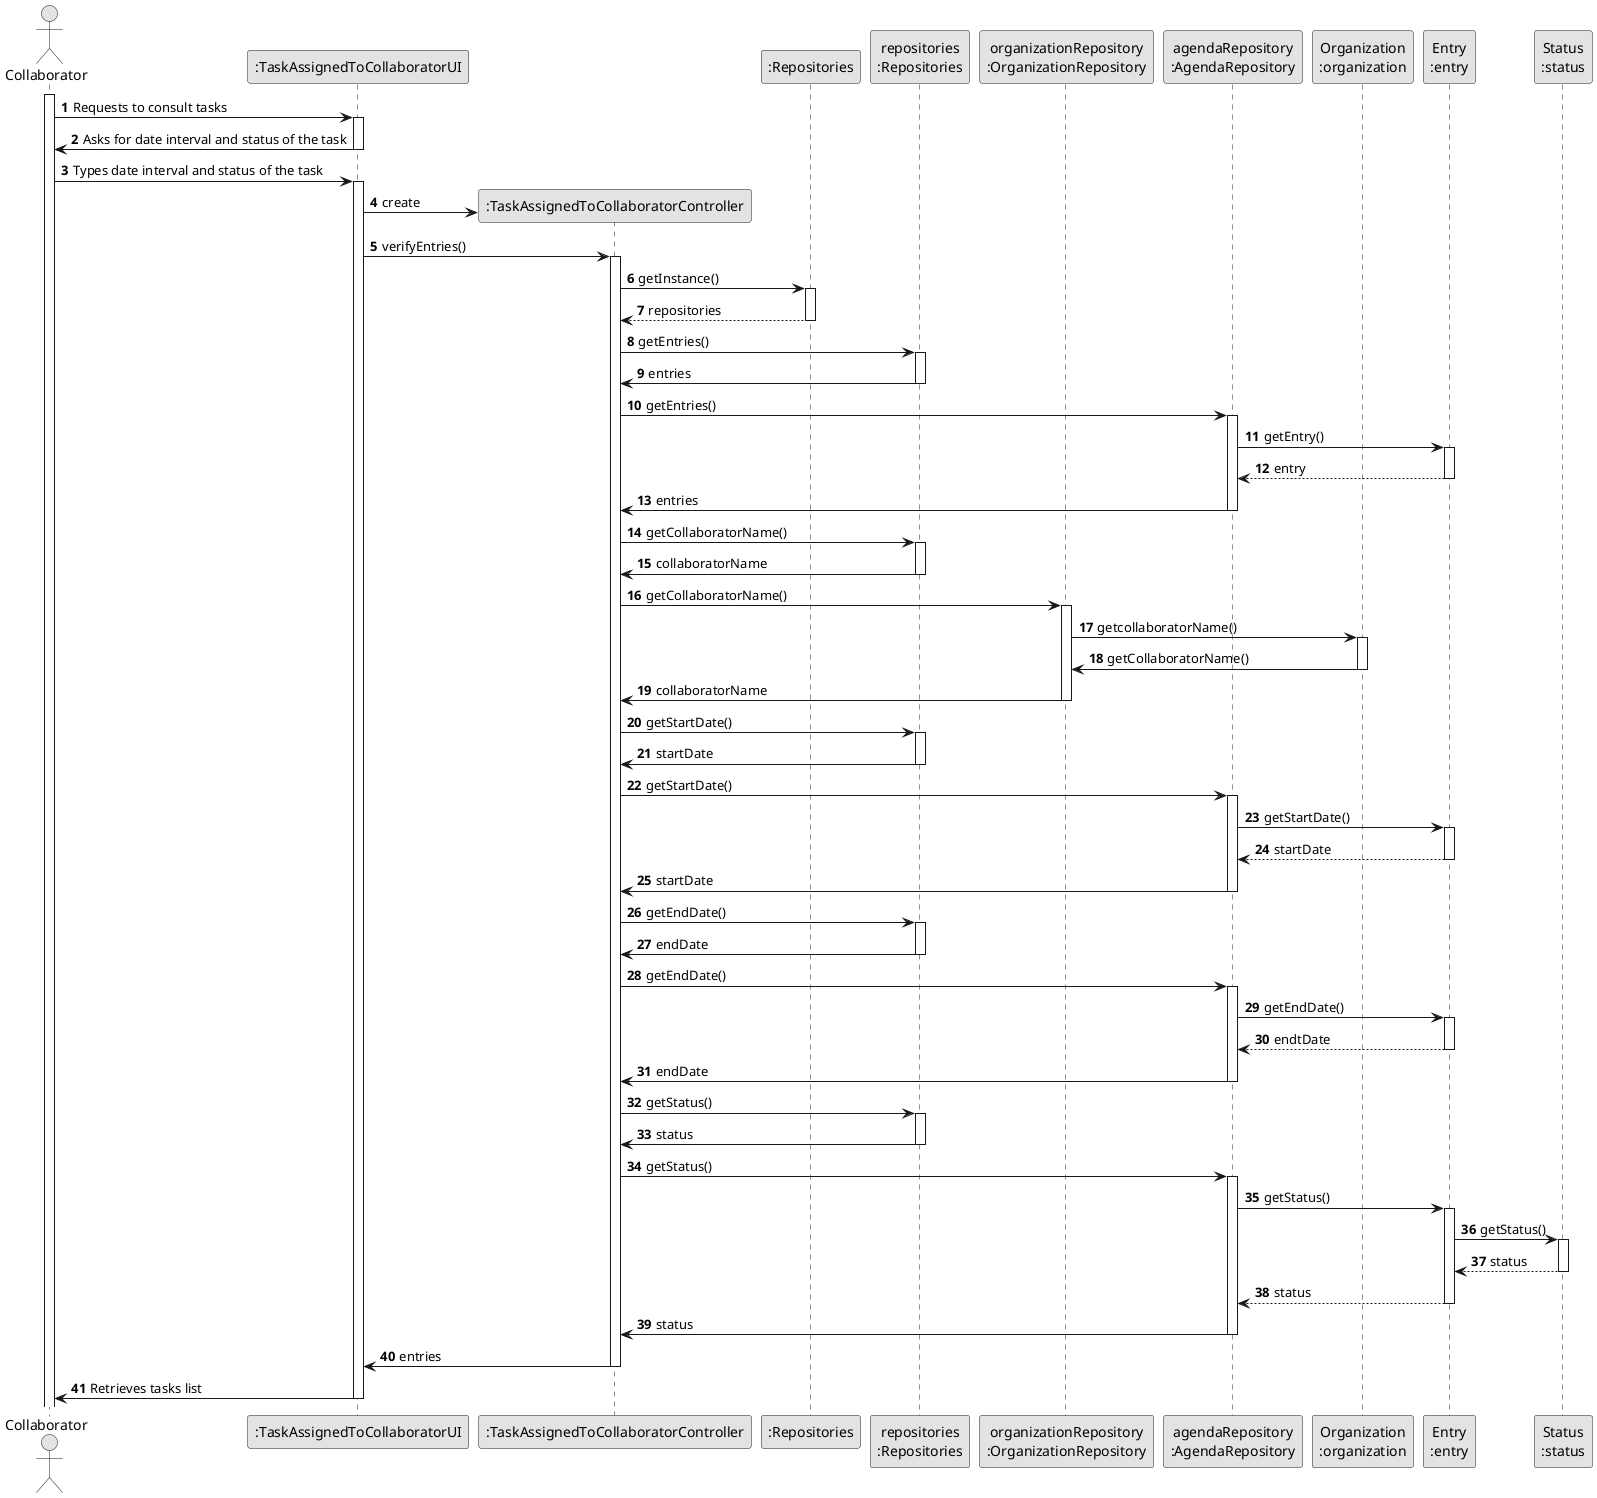 @startuml
skinparam monochrome true
skinparam packageStyle rectangle
skinparam shadowing false

autonumber

'hide footbox
actor "Collaborator" as EMP
participant ":TaskAssignedToCollaboratorUI" as UI
participant ":TaskAssignedToCollaboratorController" as CTRL
participant ":Repositories" as RepositorySingleton
participant "repositories\n:Repositories" as REP
participant "organizationRepository\n:OrganizationRepository" as OrganizationRepository
participant "agendaRepository\n:AgendaRepository" as AgendaRepository
participant "Organization\n:organization" as Organization
participant "Entry\n:entry" as Entry
participant "Status\n:status" as Status
activate EMP

    EMP -> UI : Requests to consult tasks
    activate UI

        UI -> EMP : Asks for date interval and status of the task
    deactivate UI

    EMP -> UI : Types date interval and status of the task
    activate UI

        UI -> CTRL** : create

            UI -> CTRL : verifyEntries()
            activate CTRL

                CTRL -> RepositorySingleton : getInstance()
                activate RepositorySingleton

                    RepositorySingleton --> CTRL : repositories
                deactivate RepositorySingleton

                CTRL -> REP : getEntries()
                activate REP

                    REP -> CTRL: entries
                deactivate REP

                CTRL -> AgendaRepository : getEntries()
                activate AgendaRepository

                    AgendaRepository -> Entry : getEntry()
                    activate Entry

                        Entry --> AgendaRepository : entry
                        deactivate Entry
                    AgendaRepository -> CTRL: entries
                deactivate AgendaRepository

                CTRL -> REP : getCollaboratorName()
                activate REP

                    REP -> CTRL: collaboratorName
                deactivate REP
                CTRL -> OrganizationRepository : getCollaboratorName()
                activate OrganizationRepository

                    OrganizationRepository -> Organization : getcollaboratorName()
                    activate Organization

                    Organization -> OrganizationRepository : getCollaboratorName()
                deactivate Organization

                OrganizationRepository -> CTRL : collaboratorName
                deactivate OrganizationRepository

                CTRL -> REP : getStartDate()
                activate REP

                        REP -> CTRL: startDate
                deactivate REP

                CTRL -> AgendaRepository : getStartDate()
                activate AgendaRepository

                    AgendaRepository -> Entry : getStartDate()
                    activate Entry

                        Entry --> AgendaRepository : startDate
                        deactivate Entry
                    AgendaRepository -> CTRL: startDate
                deactivate AgendaRepository

                CTRL -> REP : getEndDate()
                activate REP

                        REP -> CTRL: endDate
                deactivate REP

                CTRL -> AgendaRepository : getEndDate()
                activate AgendaRepository

                    AgendaRepository -> Entry : getEndDate()
                    activate Entry

                        Entry --> AgendaRepository : endtDate
                        deactivate Entry
                    AgendaRepository -> CTRL: endDate
                deactivate AgendaRepository

                CTRL -> REP : getStatus()
                activate REP

                        REP -> CTRL: status
                deactivate REP

                CTRL -> AgendaRepository : getStatus()
                activate AgendaRepository

                    AgendaRepository -> Entry : getStatus()
                    activate Entry

                        Entry -> Status : getStatus()
                            activate Status

                                Status --> Entry : status
                            deactivate Status
                        Entry --> AgendaRepository : status
                    deactivate Entry

                    AgendaRepository -> CTRL: status
                deactivate AgendaRepository

                CTRL -> UI : entries
            deactivate CTRL

        UI -> EMP : Retrieves tasks list
    deactivate UI



@enduml
